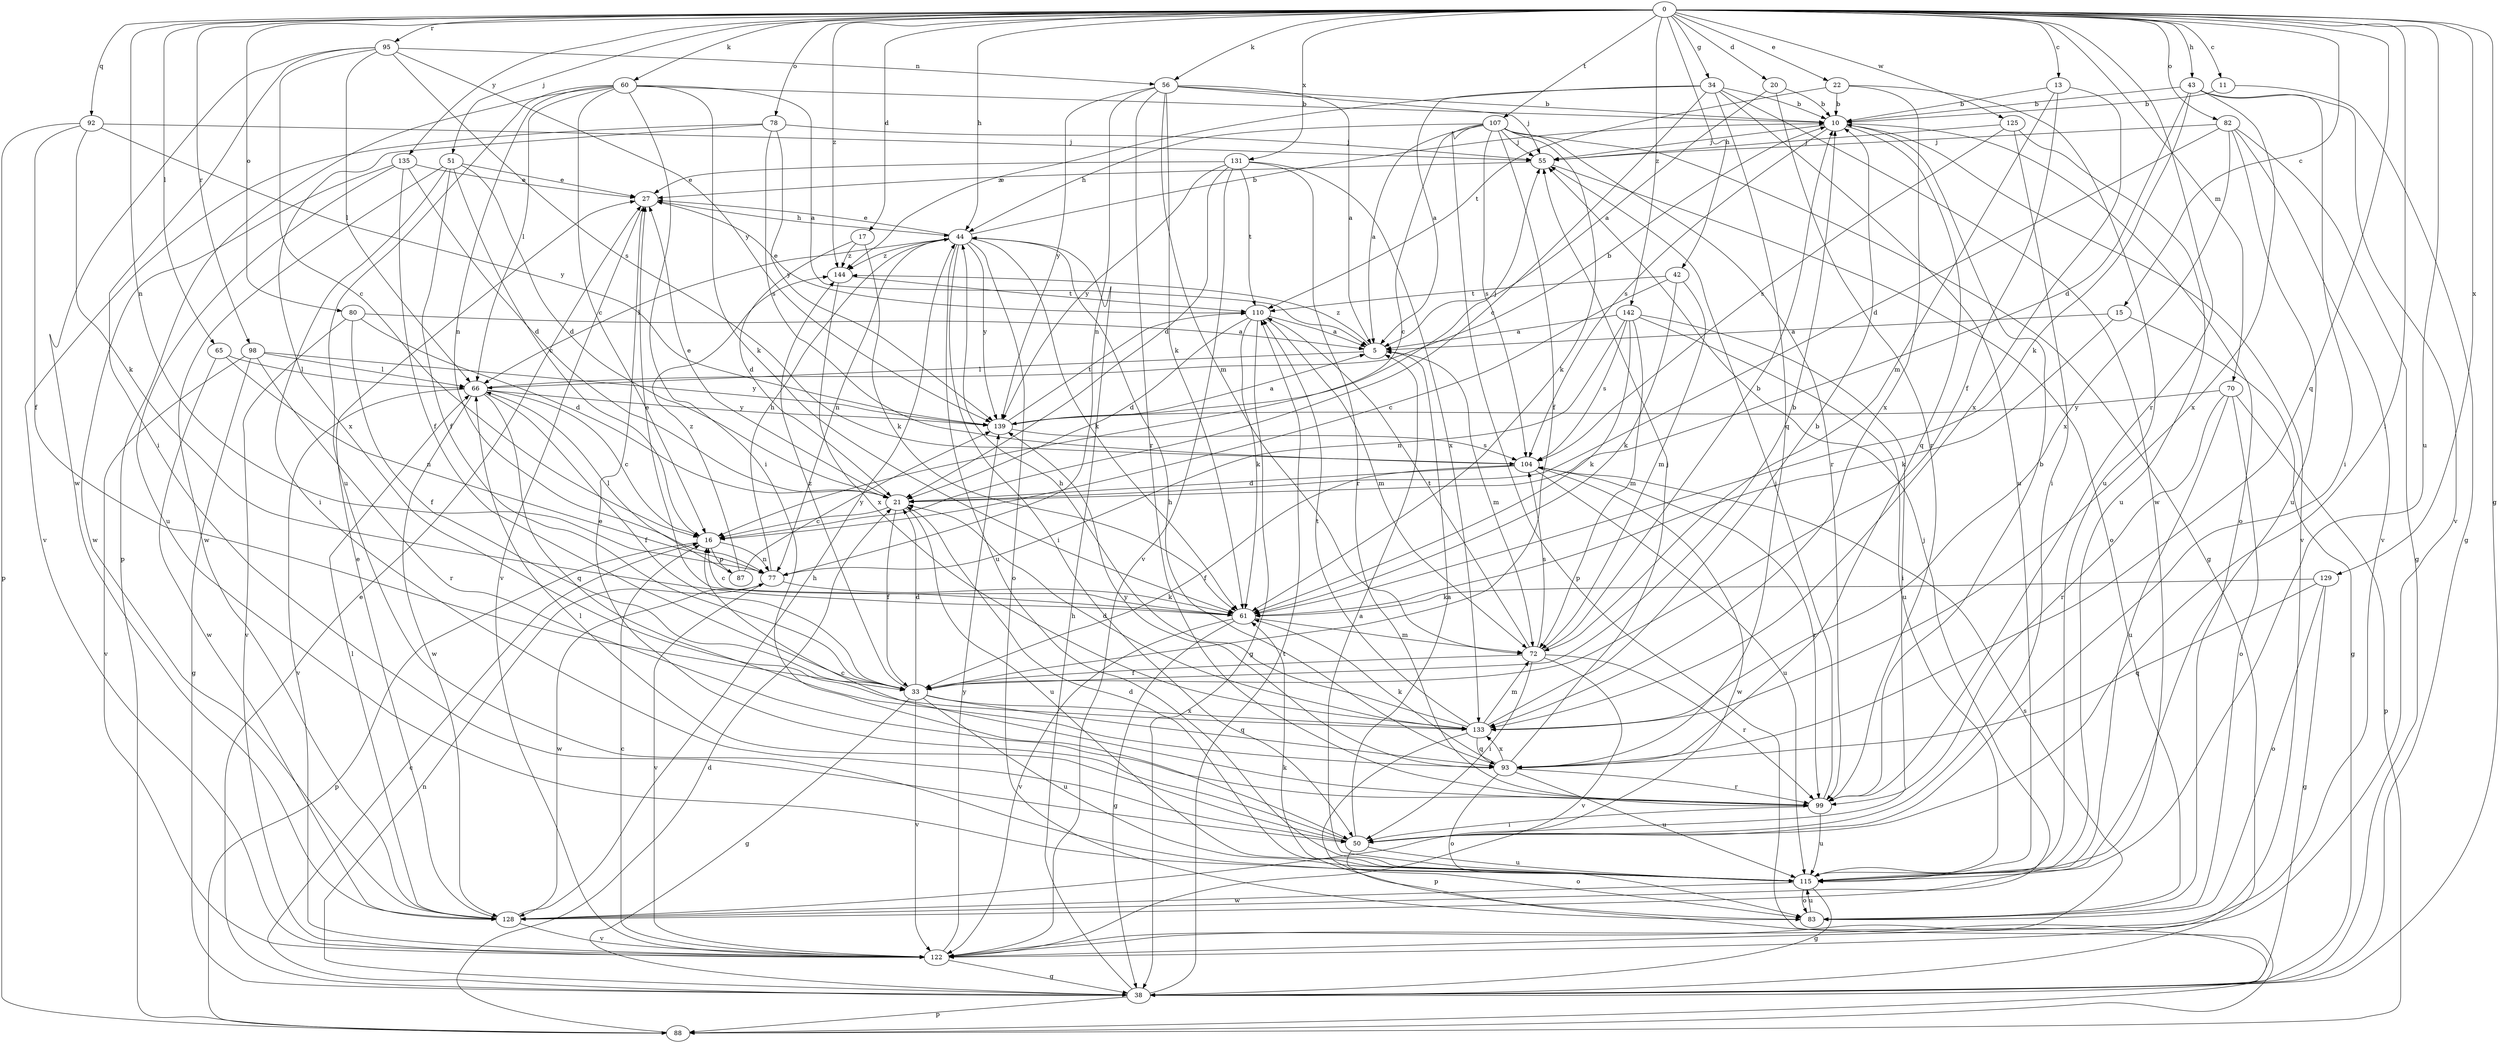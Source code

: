 strict digraph  {
0;
5;
10;
11;
13;
15;
16;
17;
20;
21;
22;
27;
33;
34;
38;
42;
43;
44;
50;
51;
55;
56;
60;
61;
65;
66;
70;
72;
77;
78;
80;
82;
83;
87;
88;
92;
93;
95;
98;
99;
104;
107;
110;
115;
122;
125;
128;
129;
131;
133;
135;
139;
142;
144;
0 -> 11  [label=c];
0 -> 13  [label=c];
0 -> 15  [label=c];
0 -> 17  [label=d];
0 -> 20  [label=d];
0 -> 22  [label=e];
0 -> 34  [label=g];
0 -> 38  [label=g];
0 -> 42  [label=h];
0 -> 43  [label=h];
0 -> 44  [label=h];
0 -> 50  [label=i];
0 -> 51  [label=j];
0 -> 56  [label=k];
0 -> 60  [label=k];
0 -> 65  [label=l];
0 -> 70  [label=m];
0 -> 77  [label=n];
0 -> 78  [label=o];
0 -> 80  [label=o];
0 -> 82  [label=o];
0 -> 92  [label=q];
0 -> 93  [label=q];
0 -> 95  [label=r];
0 -> 98  [label=r];
0 -> 99  [label=r];
0 -> 107  [label=t];
0 -> 115  [label=u];
0 -> 125  [label=w];
0 -> 129  [label=x];
0 -> 131  [label=x];
0 -> 135  [label=y];
0 -> 142  [label=z];
0 -> 144  [label=z];
5 -> 66  [label=l];
5 -> 72  [label=m];
5 -> 144  [label=z];
10 -> 55  [label=j];
10 -> 83  [label=o];
10 -> 93  [label=q];
10 -> 104  [label=s];
10 -> 122  [label=v];
11 -> 10  [label=b];
11 -> 38  [label=g];
13 -> 10  [label=b];
13 -> 33  [label=f];
13 -> 72  [label=m];
13 -> 133  [label=x];
15 -> 5  [label=a];
15 -> 38  [label=g];
15 -> 61  [label=k];
16 -> 77  [label=n];
16 -> 87  [label=p];
16 -> 88  [label=p];
17 -> 21  [label=d];
17 -> 61  [label=k];
17 -> 144  [label=z];
20 -> 5  [label=a];
20 -> 10  [label=b];
20 -> 99  [label=r];
21 -> 16  [label=c];
21 -> 27  [label=e];
21 -> 33  [label=f];
21 -> 115  [label=u];
22 -> 10  [label=b];
22 -> 110  [label=t];
22 -> 115  [label=u];
22 -> 133  [label=x];
27 -> 44  [label=h];
27 -> 122  [label=v];
33 -> 10  [label=b];
33 -> 21  [label=d];
33 -> 38  [label=g];
33 -> 93  [label=q];
33 -> 115  [label=u];
33 -> 122  [label=v];
33 -> 133  [label=x];
33 -> 144  [label=z];
34 -> 5  [label=a];
34 -> 10  [label=b];
34 -> 16  [label=c];
34 -> 93  [label=q];
34 -> 115  [label=u];
34 -> 128  [label=w];
34 -> 144  [label=z];
38 -> 16  [label=c];
38 -> 27  [label=e];
38 -> 44  [label=h];
38 -> 77  [label=n];
38 -> 88  [label=p];
38 -> 110  [label=t];
42 -> 16  [label=c];
42 -> 61  [label=k];
42 -> 72  [label=m];
42 -> 110  [label=t];
43 -> 10  [label=b];
43 -> 21  [label=d];
43 -> 50  [label=i];
43 -> 61  [label=k];
43 -> 122  [label=v];
43 -> 133  [label=x];
44 -> 10  [label=b];
44 -> 27  [label=e];
44 -> 50  [label=i];
44 -> 61  [label=k];
44 -> 66  [label=l];
44 -> 77  [label=n];
44 -> 83  [label=o];
44 -> 115  [label=u];
44 -> 139  [label=y];
44 -> 144  [label=z];
50 -> 5  [label=a];
50 -> 27  [label=e];
50 -> 66  [label=l];
50 -> 83  [label=o];
50 -> 115  [label=u];
51 -> 16  [label=c];
51 -> 21  [label=d];
51 -> 27  [label=e];
51 -> 33  [label=f];
51 -> 50  [label=i];
51 -> 128  [label=w];
55 -> 27  [label=e];
55 -> 83  [label=o];
56 -> 5  [label=a];
56 -> 10  [label=b];
56 -> 55  [label=j];
56 -> 61  [label=k];
56 -> 72  [label=m];
56 -> 77  [label=n];
56 -> 99  [label=r];
56 -> 139  [label=y];
60 -> 5  [label=a];
60 -> 10  [label=b];
60 -> 16  [label=c];
60 -> 50  [label=i];
60 -> 61  [label=k];
60 -> 66  [label=l];
60 -> 77  [label=n];
60 -> 88  [label=p];
60 -> 115  [label=u];
61 -> 16  [label=c];
61 -> 27  [label=e];
61 -> 38  [label=g];
61 -> 72  [label=m];
61 -> 122  [label=v];
65 -> 66  [label=l];
65 -> 77  [label=n];
65 -> 128  [label=w];
66 -> 10  [label=b];
66 -> 16  [label=c];
66 -> 33  [label=f];
66 -> 93  [label=q];
66 -> 122  [label=v];
66 -> 128  [label=w];
66 -> 139  [label=y];
70 -> 83  [label=o];
70 -> 88  [label=p];
70 -> 99  [label=r];
70 -> 115  [label=u];
70 -> 139  [label=y];
72 -> 10  [label=b];
72 -> 33  [label=f];
72 -> 50  [label=i];
72 -> 99  [label=r];
72 -> 104  [label=s];
72 -> 110  [label=t];
72 -> 122  [label=v];
77 -> 44  [label=h];
77 -> 61  [label=k];
77 -> 122  [label=v];
77 -> 128  [label=w];
78 -> 55  [label=j];
78 -> 104  [label=s];
78 -> 122  [label=v];
78 -> 133  [label=x];
78 -> 139  [label=y];
80 -> 5  [label=a];
80 -> 21  [label=d];
80 -> 33  [label=f];
80 -> 122  [label=v];
82 -> 21  [label=d];
82 -> 38  [label=g];
82 -> 55  [label=j];
82 -> 115  [label=u];
82 -> 122  [label=v];
82 -> 133  [label=x];
83 -> 61  [label=k];
83 -> 115  [label=u];
87 -> 66  [label=l];
87 -> 139  [label=y];
87 -> 144  [label=z];
88 -> 21  [label=d];
92 -> 33  [label=f];
92 -> 55  [label=j];
92 -> 61  [label=k];
92 -> 88  [label=p];
92 -> 139  [label=y];
93 -> 44  [label=h];
93 -> 55  [label=j];
93 -> 61  [label=k];
93 -> 83  [label=o];
93 -> 99  [label=r];
93 -> 115  [label=u];
93 -> 133  [label=x];
93 -> 139  [label=y];
95 -> 16  [label=c];
95 -> 50  [label=i];
95 -> 66  [label=l];
95 -> 104  [label=s];
95 -> 128  [label=w];
95 -> 139  [label=y];
95 -> 56  [label=n];
98 -> 38  [label=g];
98 -> 66  [label=l];
98 -> 99  [label=r];
98 -> 122  [label=v];
98 -> 139  [label=y];
99 -> 10  [label=b];
99 -> 16  [label=c];
99 -> 50  [label=i];
99 -> 55  [label=j];
99 -> 115  [label=u];
104 -> 21  [label=d];
104 -> 33  [label=f];
104 -> 99  [label=r];
104 -> 115  [label=u];
104 -> 128  [label=w];
107 -> 5  [label=a];
107 -> 16  [label=c];
107 -> 33  [label=f];
107 -> 38  [label=g];
107 -> 44  [label=h];
107 -> 55  [label=j];
107 -> 61  [label=k];
107 -> 88  [label=p];
107 -> 99  [label=r];
107 -> 104  [label=s];
110 -> 5  [label=a];
110 -> 21  [label=d];
110 -> 27  [label=e];
110 -> 38  [label=g];
110 -> 61  [label=k];
110 -> 72  [label=m];
115 -> 5  [label=a];
115 -> 21  [label=d];
115 -> 38  [label=g];
115 -> 83  [label=o];
115 -> 128  [label=w];
122 -> 16  [label=c];
122 -> 38  [label=g];
122 -> 104  [label=s];
122 -> 139  [label=y];
125 -> 50  [label=i];
125 -> 55  [label=j];
125 -> 104  [label=s];
125 -> 115  [label=u];
128 -> 27  [label=e];
128 -> 44  [label=h];
128 -> 55  [label=j];
128 -> 66  [label=l];
128 -> 122  [label=v];
129 -> 38  [label=g];
129 -> 61  [label=k];
129 -> 83  [label=o];
129 -> 93  [label=q];
131 -> 21  [label=d];
131 -> 27  [label=e];
131 -> 99  [label=r];
131 -> 110  [label=t];
131 -> 122  [label=v];
131 -> 133  [label=x];
131 -> 139  [label=y];
133 -> 10  [label=b];
133 -> 21  [label=d];
133 -> 44  [label=h];
133 -> 72  [label=m];
133 -> 88  [label=p];
133 -> 93  [label=q];
133 -> 110  [label=t];
135 -> 21  [label=d];
135 -> 27  [label=e];
135 -> 33  [label=f];
135 -> 115  [label=u];
135 -> 128  [label=w];
139 -> 5  [label=a];
139 -> 55  [label=j];
139 -> 104  [label=s];
139 -> 110  [label=t];
142 -> 5  [label=a];
142 -> 50  [label=i];
142 -> 61  [label=k];
142 -> 72  [label=m];
142 -> 77  [label=n];
142 -> 104  [label=s];
142 -> 115  [label=u];
144 -> 110  [label=t];
144 -> 133  [label=x];
}
